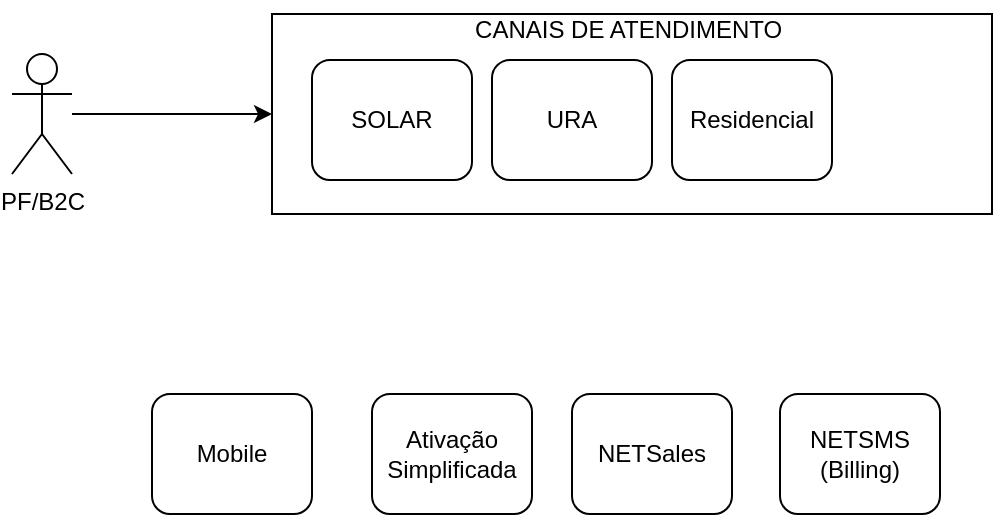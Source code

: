 <mxfile version="24.2.0" type="github" pages="2">
  <diagram name="Página-1" id="dAGvHACqdjxYj1iJdW_O">
    <mxGraphModel dx="1050" dy="530" grid="1" gridSize="10" guides="1" tooltips="1" connect="1" arrows="1" fold="1" page="1" pageScale="1" pageWidth="827" pageHeight="1169" math="0" shadow="0">
      <root>
        <mxCell id="0" />
        <mxCell id="1" parent="0" />
        <mxCell id="nN-nPYbY2K0z0jNPlknn-5" value="&lt;div style=&quot;line-height: 0%;&quot;&gt;&lt;br&gt;&lt;/div&gt;" style="rounded=0;whiteSpace=wrap;html=1;align=center;" parent="1" vertex="1">
          <mxGeometry x="160" y="10" width="360" height="100" as="geometry" />
        </mxCell>
        <mxCell id="nN-nPYbY2K0z0jNPlknn-1" value="SOLAR" style="rounded=1;whiteSpace=wrap;html=1;" parent="1" vertex="1">
          <mxGeometry x="180" y="33" width="80" height="60" as="geometry" />
        </mxCell>
        <mxCell id="nN-nPYbY2K0z0jNPlknn-9" style="edgeStyle=orthogonalEdgeStyle;rounded=0;orthogonalLoop=1;jettySize=auto;html=1;entryX=0;entryY=0.5;entryDx=0;entryDy=0;" parent="1" source="nN-nPYbY2K0z0jNPlknn-3" target="nN-nPYbY2K0z0jNPlknn-5" edge="1">
          <mxGeometry relative="1" as="geometry" />
        </mxCell>
        <mxCell id="nN-nPYbY2K0z0jNPlknn-3" value="PF/B2C" style="shape=umlActor;verticalLabelPosition=bottom;verticalAlign=top;html=1;outlineConnect=0;" parent="1" vertex="1">
          <mxGeometry x="30" y="30" width="30" height="60" as="geometry" />
        </mxCell>
        <mxCell id="nN-nPYbY2K0z0jNPlknn-6" value="CANAIS DE ATENDIMENTO&amp;nbsp;" style="text;html=1;align=center;verticalAlign=middle;whiteSpace=wrap;rounded=0;" parent="1" vertex="1">
          <mxGeometry x="230" y="3" width="220" height="30" as="geometry" />
        </mxCell>
        <mxCell id="nN-nPYbY2K0z0jNPlknn-7" value="URA" style="rounded=1;whiteSpace=wrap;html=1;" parent="1" vertex="1">
          <mxGeometry x="270" y="33" width="80" height="60" as="geometry" />
        </mxCell>
        <mxCell id="nN-nPYbY2K0z0jNPlknn-8" value="Residencial" style="rounded=1;whiteSpace=wrap;html=1;" parent="1" vertex="1">
          <mxGeometry x="360" y="33" width="80" height="60" as="geometry" />
        </mxCell>
        <mxCell id="nN-nPYbY2K0z0jNPlknn-10" value="NETSales" style="rounded=1;whiteSpace=wrap;html=1;" parent="1" vertex="1">
          <mxGeometry x="310" y="200" width="80" height="60" as="geometry" />
        </mxCell>
        <mxCell id="nN-nPYbY2K0z0jNPlknn-11" value="Ativação Simplificada" style="rounded=1;whiteSpace=wrap;html=1;" parent="1" vertex="1">
          <mxGeometry x="210" y="200" width="80" height="60" as="geometry" />
        </mxCell>
        <mxCell id="nN-nPYbY2K0z0jNPlknn-12" value="Mobile" style="rounded=1;whiteSpace=wrap;html=1;" parent="1" vertex="1">
          <mxGeometry x="100" y="200" width="80" height="60" as="geometry" />
        </mxCell>
        <mxCell id="nN-nPYbY2K0z0jNPlknn-13" value="NETSMS (Billing)" style="rounded=1;whiteSpace=wrap;html=1;" parent="1" vertex="1">
          <mxGeometry x="414" y="200" width="80" height="60" as="geometry" />
        </mxCell>
      </root>
    </mxGraphModel>
  </diagram>
  <diagram id="uduGKNc6WrLPXkCrhAaN" name="Integrações">
    <mxGraphModel dx="1050" dy="530" grid="1" gridSize="10" guides="1" tooltips="1" connect="1" arrows="1" fold="1" page="1" pageScale="1" pageWidth="827" pageHeight="1169" math="0" shadow="0">
      <root>
        <mxCell id="0" />
        <mxCell id="1" parent="0" />
        <mxCell id="B8MrUZAMXsD1WSaeyA3v-1" value="API Proposals&amp;nbsp;&lt;div&gt;(Solar &amp;gt; NETSales)&lt;/div&gt;&lt;div&gt;APIGEE&lt;/div&gt;" style="rounded=1;whiteSpace=wrap;html=1;fillColor=#fff2cc;strokeColor=#d6b656;" vertex="1" parent="1">
          <mxGeometry x="354" y="50" width="120" height="60" as="geometry" />
        </mxCell>
        <mxCell id="B8MrUZAMXsD1WSaeyA3v-2" value="API Gera Pedido Ativação&lt;div&gt;(Solar &amp;gt; Ativ Simplific)&lt;/div&gt;&lt;div&gt;APIGEE&lt;/div&gt;" style="rounded=1;whiteSpace=wrap;html=1;fillColor=#fff2cc;strokeColor=#d6b656;" vertex="1" parent="1">
          <mxGeometry x="354" y="120" width="120" height="60" as="geometry" />
        </mxCell>
        <mxCell id="B8MrUZAMXsD1WSaeyA3v-3" value="API Gera Pedido Ativação&lt;div&gt;(Ativ Sim &amp;gt; Camunda)&lt;/div&gt;&lt;div&gt;ESB SOA&lt;/div&gt;" style="rounded=1;whiteSpace=wrap;html=1;fillColor=#fff2cc;strokeColor=#d6b656;" vertex="1" parent="1">
          <mxGeometry x="354" y="190" width="120" height="60" as="geometry" />
        </mxCell>
        <mxCell id="B8MrUZAMXsD1WSaeyA3v-4" value="API Gera Pedido Ativação&lt;div&gt;(Camunda &amp;gt; Mobile)&lt;/div&gt;&lt;div&gt;ESB SOA&lt;/div&gt;" style="rounded=1;whiteSpace=wrap;html=1;fillColor=#fff2cc;strokeColor=#d6b656;" vertex="1" parent="1">
          <mxGeometry x="354" y="260" width="120" height="60" as="geometry" />
        </mxCell>
        <mxCell id="B8MrUZAMXsD1WSaeyA3v-5" value="Reuso com Alteração" style="rounded=0;whiteSpace=wrap;html=1;fillColor=#fff2cc;strokeColor=default;gradientColor=none;" vertex="1" parent="1">
          <mxGeometry x="10" y="30" width="120" height="30" as="geometry" />
        </mxCell>
        <mxCell id="B8MrUZAMXsD1WSaeyA3v-6" value="Prospect PF (Móvel + Residencial)" style="text;html=1;align=center;verticalAlign=middle;whiteSpace=wrap;rounded=0;" vertex="1" parent="1">
          <mxGeometry x="349" y="10" width="130" height="30" as="geometry" />
        </mxCell>
        <mxCell id="B8MrUZAMXsD1WSaeyA3v-7" value="Base PF (Móvel + Residencial)" style="text;html=1;align=center;verticalAlign=middle;whiteSpace=wrap;rounded=0;" vertex="1" parent="1">
          <mxGeometry x="510" y="10" width="130" height="30" as="geometry" />
        </mxCell>
        <mxCell id="B8MrUZAMXsD1WSaeyA3v-8" value="API Consulta Prod Cliente Resid&amp;nbsp;&lt;div&gt;(Solar &amp;gt; NETSMS)&lt;/div&gt;&lt;div&gt;APIGEE&lt;/div&gt;" style="rounded=1;whiteSpace=wrap;html=1;fillColor=#fff2cc;strokeColor=#d6b656;" vertex="1" parent="1">
          <mxGeometry x="515" y="50" width="120" height="60" as="geometry" />
        </mxCell>
        <mxCell id="B8MrUZAMXsD1WSaeyA3v-9" value="API Consulta Prod Cliente Móvel&lt;div&gt;(Solar &amp;gt; Mobile)&lt;/div&gt;&lt;div&gt;APIGEE&lt;/div&gt;" style="rounded=1;whiteSpace=wrap;html=1;fillColor=#fff2cc;strokeColor=#d6b656;" vertex="1" parent="1">
          <mxGeometry x="515" y="120" width="120" height="60" as="geometry" />
        </mxCell>
        <mxCell id="B8MrUZAMXsD1WSaeyA3v-10" value="API Consulta Prod Assinante Móvel&lt;div&gt;(Solar &amp;gt; Mobile)&lt;/div&gt;&lt;div&gt;APIGEE&lt;/div&gt;" style="rounded=1;whiteSpace=wrap;html=1;fillColor=#fff2cc;strokeColor=#d6b656;" vertex="1" parent="1">
          <mxGeometry x="515" y="190" width="120" height="60" as="geometry" />
        </mxCell>
        <mxCell id="B8MrUZAMXsD1WSaeyA3v-11" value="TBD Asset Rev Móvel&lt;div&gt;(Solar &amp;gt; Mobile)&lt;/div&gt;&lt;div&gt;APIGEE&lt;/div&gt;" style="rounded=1;whiteSpace=wrap;html=1;fillColor=#fff2cc;strokeColor=#FF3333;" vertex="1" parent="1">
          <mxGeometry x="515" y="260" width="120" height="60" as="geometry" />
        </mxCell>
        <mxCell id="B8MrUZAMXsD1WSaeyA3v-12" value="Reuso com Alteração - Sem detalhes" style="rounded=0;whiteSpace=wrap;html=1;fillColor=#fff2cc;strokeColor=#FF3333;gradientColor=none;" vertex="1" parent="1">
          <mxGeometry x="10" y="70" width="120" height="30" as="geometry" />
        </mxCell>
        <mxCell id="B8MrUZAMXsD1WSaeyA3v-13" value="API Cria Prop Alt Produto Residencial&lt;div&gt;(Solar &amp;gt; NETSMS)&lt;/div&gt;&lt;div&gt;APIGEE&lt;/div&gt;" style="rounded=1;whiteSpace=wrap;html=1;fillColor=#fff2cc;strokeColor=#d6b656;" vertex="1" parent="1">
          <mxGeometry x="515" y="330" width="120" height="60" as="geometry" />
        </mxCell>
        <mxCell id="B8MrUZAMXsD1WSaeyA3v-14" value="API Troca Produto Móvel&lt;div&gt;(Solar &amp;gt; Mobile)&lt;/div&gt;&lt;div&gt;APIGEE&lt;/div&gt;" style="rounded=1;whiteSpace=wrap;html=1;fillColor=#fff2cc;strokeColor=#d6b656;" vertex="1" parent="1">
          <mxGeometry x="515" y="400" width="120" height="60" as="geometry" />
        </mxCell>
        <mxCell id="B8MrUZAMXsD1WSaeyA3v-15" value="API Ativação Assinante Móvel&lt;div&gt;(Solar &amp;gt; Mobile)&lt;/div&gt;&lt;div&gt;APIGEE&lt;/div&gt;" style="rounded=1;whiteSpace=wrap;html=1;fillColor=#fff2cc;strokeColor=#d6b656;" vertex="1" parent="1">
          <mxGeometry x="515" y="470" width="120" height="60" as="geometry" />
        </mxCell>
      </root>
    </mxGraphModel>
  </diagram>
</mxfile>
